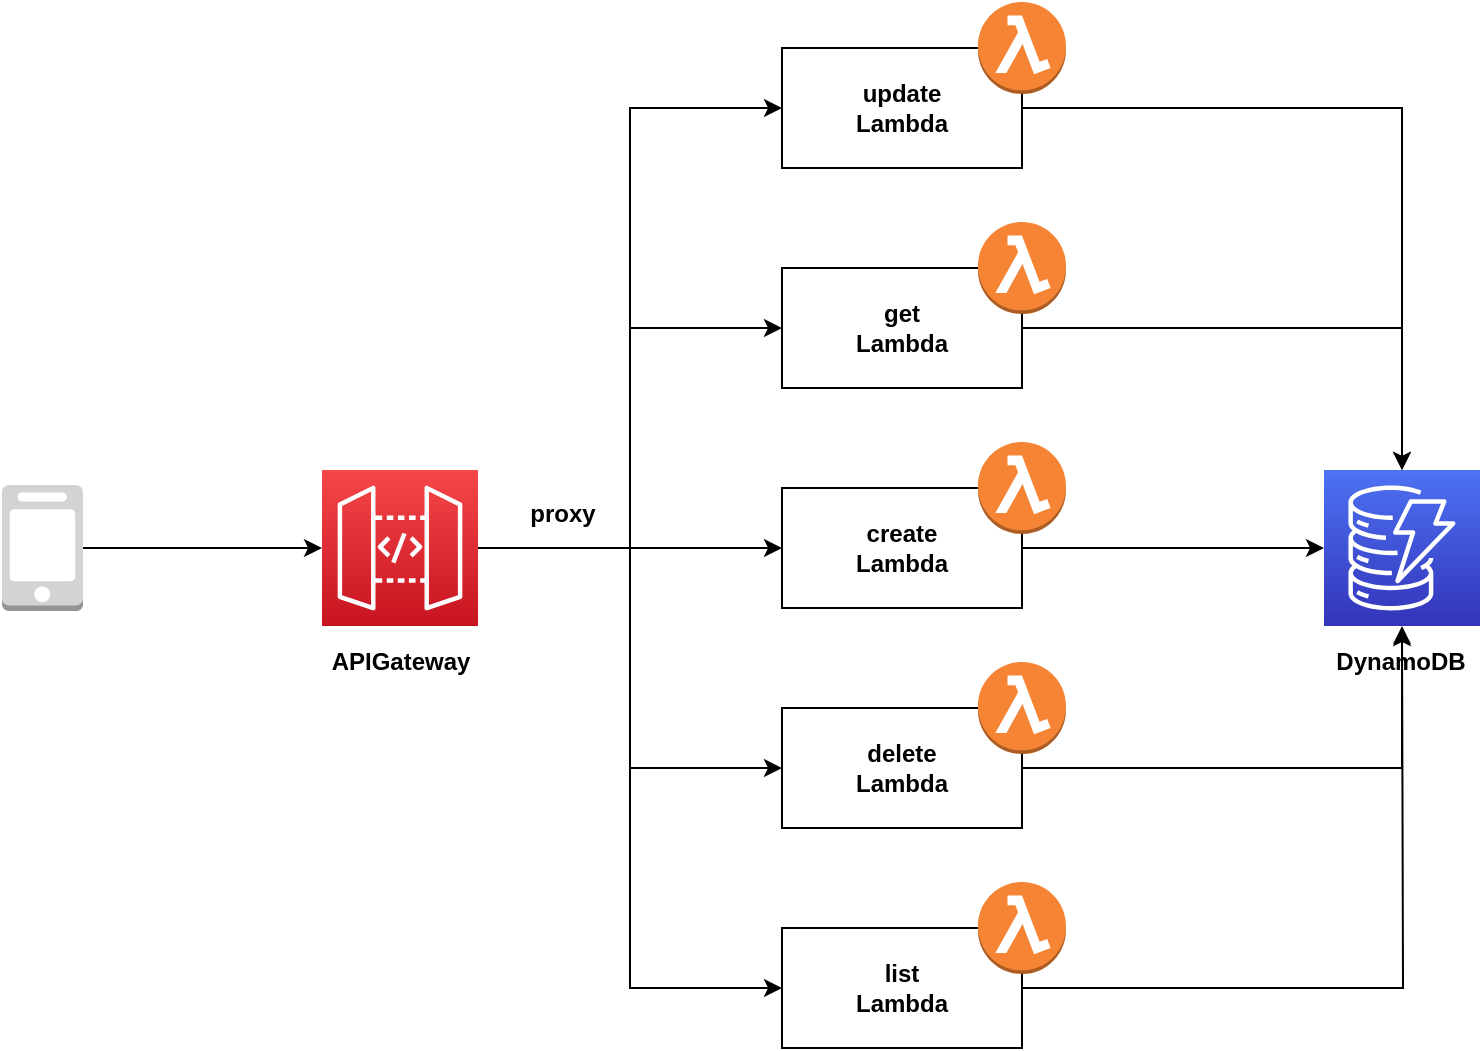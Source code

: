 <mxfile version="12.3.9" type="github" pages="1">
  <diagram id="MpDLYx3QMa442t6xBY1V" name="ページ1">
    <mxGraphModel dx="857" dy="877" grid="1" gridSize="10" guides="1" tooltips="1" connect="1" arrows="1" fold="1" page="1" pageScale="1" pageWidth="1169" pageHeight="827" math="0" shadow="0">
      <root>
        <mxCell id="0"/>
        <mxCell id="1" parent="0"/>
        <mxCell id="xG6S7riabnA1kvx6316K-26" style="edgeStyle=orthogonalEdgeStyle;rounded=0;orthogonalLoop=1;jettySize=auto;html=1;exitX=1;exitY=0.5;exitDx=0;exitDy=0;fontStyle=1" edge="1" parent="1" source="xG6S7riabnA1kvx6316K-2" target="xG6S7riabnA1kvx6316K-16">
          <mxGeometry relative="1" as="geometry"/>
        </mxCell>
        <mxCell id="xG6S7riabnA1kvx6316K-2" value="create&lt;br&gt;Lambda" style="rounded=0;whiteSpace=wrap;html=1;fontStyle=1" vertex="1" parent="1">
          <mxGeometry x="500" y="370" width="120" height="60" as="geometry"/>
        </mxCell>
        <mxCell id="xG6S7riabnA1kvx6316K-29" style="edgeStyle=orthogonalEdgeStyle;rounded=0;orthogonalLoop=1;jettySize=auto;html=1;exitX=1;exitY=0.5;exitDx=0;exitDy=0;fontStyle=1" edge="1" parent="1" source="xG6S7riabnA1kvx6316K-3" target="xG6S7riabnA1kvx6316K-16">
          <mxGeometry relative="1" as="geometry"/>
        </mxCell>
        <mxCell id="xG6S7riabnA1kvx6316K-3" value="delete&lt;br&gt;Lambda" style="rounded=0;whiteSpace=wrap;html=1;fontStyle=1" vertex="1" parent="1">
          <mxGeometry x="500" y="480" width="120" height="60" as="geometry"/>
        </mxCell>
        <mxCell id="xG6S7riabnA1kvx6316K-30" style="edgeStyle=orthogonalEdgeStyle;rounded=0;orthogonalLoop=1;jettySize=auto;html=1;exitX=1;exitY=0.5;exitDx=0;exitDy=0;fontStyle=1" edge="1" parent="1" source="xG6S7riabnA1kvx6316K-4">
          <mxGeometry relative="1" as="geometry">
            <mxPoint x="810" y="440" as="targetPoint"/>
          </mxGeometry>
        </mxCell>
        <mxCell id="xG6S7riabnA1kvx6316K-4" value="list&lt;br&gt;Lambda" style="rounded=0;whiteSpace=wrap;html=1;fontStyle=1" vertex="1" parent="1">
          <mxGeometry x="500" y="590" width="120" height="60" as="geometry"/>
        </mxCell>
        <mxCell id="xG6S7riabnA1kvx6316K-28" style="edgeStyle=orthogonalEdgeStyle;rounded=0;orthogonalLoop=1;jettySize=auto;html=1;exitX=1;exitY=0.5;exitDx=0;exitDy=0;fontStyle=1" edge="1" parent="1" source="xG6S7riabnA1kvx6316K-5" target="xG6S7riabnA1kvx6316K-16">
          <mxGeometry relative="1" as="geometry"/>
        </mxCell>
        <mxCell id="xG6S7riabnA1kvx6316K-5" value="get&lt;br&gt;Lambda" style="rounded=0;whiteSpace=wrap;html=1;fontStyle=1" vertex="1" parent="1">
          <mxGeometry x="500" y="260" width="120" height="60" as="geometry"/>
        </mxCell>
        <mxCell id="xG6S7riabnA1kvx6316K-27" style="edgeStyle=orthogonalEdgeStyle;rounded=0;orthogonalLoop=1;jettySize=auto;html=1;exitX=1;exitY=0.5;exitDx=0;exitDy=0;fontStyle=1" edge="1" parent="1" source="xG6S7riabnA1kvx6316K-6" target="xG6S7riabnA1kvx6316K-16">
          <mxGeometry relative="1" as="geometry"/>
        </mxCell>
        <mxCell id="xG6S7riabnA1kvx6316K-6" value="update&lt;br&gt;Lambda" style="rounded=0;whiteSpace=wrap;html=1;fontStyle=1" vertex="1" parent="1">
          <mxGeometry x="500" y="150" width="120" height="60" as="geometry"/>
        </mxCell>
        <mxCell id="xG6S7riabnA1kvx6316K-9" value="" style="outlineConnect=0;dashed=0;verticalLabelPosition=bottom;verticalAlign=top;align=center;html=1;shape=mxgraph.aws3.lambda_function;fillColor=#F58534;gradientColor=none;aspect=fixed;fontStyle=1" vertex="1" parent="1">
          <mxGeometry x="598" y="127" width="44" height="46" as="geometry"/>
        </mxCell>
        <mxCell id="xG6S7riabnA1kvx6316K-11" value="" style="outlineConnect=0;dashed=0;verticalLabelPosition=bottom;verticalAlign=top;align=center;html=1;shape=mxgraph.aws3.lambda_function;fillColor=#F58534;gradientColor=none;aspect=fixed;fontStyle=1" vertex="1" parent="1">
          <mxGeometry x="598" y="237" width="44" height="46" as="geometry"/>
        </mxCell>
        <mxCell id="xG6S7riabnA1kvx6316K-12" value="" style="outlineConnect=0;dashed=0;verticalLabelPosition=bottom;verticalAlign=top;align=center;html=1;shape=mxgraph.aws3.lambda_function;fillColor=#F58534;gradientColor=none;aspect=fixed;fontStyle=1" vertex="1" parent="1">
          <mxGeometry x="598" y="347" width="44" height="46" as="geometry"/>
        </mxCell>
        <mxCell id="xG6S7riabnA1kvx6316K-13" value="" style="outlineConnect=0;dashed=0;verticalLabelPosition=bottom;verticalAlign=top;align=center;html=1;shape=mxgraph.aws3.lambda_function;fillColor=#F58534;gradientColor=none;aspect=fixed;fontStyle=1" vertex="1" parent="1">
          <mxGeometry x="598" y="457" width="44" height="46" as="geometry"/>
        </mxCell>
        <mxCell id="xG6S7riabnA1kvx6316K-14" value="" style="outlineConnect=0;dashed=0;verticalLabelPosition=bottom;verticalAlign=top;align=center;html=1;shape=mxgraph.aws3.lambda_function;fillColor=#F58534;gradientColor=none;aspect=fixed;fontStyle=1" vertex="1" parent="1">
          <mxGeometry x="598" y="567" width="44" height="46" as="geometry"/>
        </mxCell>
        <mxCell id="xG6S7riabnA1kvx6316K-16" value="" style="outlineConnect=0;fontColor=#232F3E;gradientColor=#4D72F3;gradientDirection=north;fillColor=#3334B9;strokeColor=#ffffff;dashed=0;verticalLabelPosition=bottom;verticalAlign=top;align=center;html=1;fontSize=12;fontStyle=1;aspect=fixed;shape=mxgraph.aws4.resourceIcon;resIcon=mxgraph.aws4.dynamodb;" vertex="1" parent="1">
          <mxGeometry x="771" y="361" width="78" height="78" as="geometry"/>
        </mxCell>
        <mxCell id="xG6S7riabnA1kvx6316K-20" style="edgeStyle=orthogonalEdgeStyle;rounded=0;orthogonalLoop=1;jettySize=auto;html=1;entryX=0;entryY=0.5;entryDx=0;entryDy=0;fontStyle=1" edge="1" parent="1" source="xG6S7riabnA1kvx6316K-17" target="xG6S7riabnA1kvx6316K-6">
          <mxGeometry relative="1" as="geometry"/>
        </mxCell>
        <mxCell id="xG6S7riabnA1kvx6316K-21" style="edgeStyle=orthogonalEdgeStyle;rounded=0;orthogonalLoop=1;jettySize=auto;html=1;entryX=0;entryY=0.5;entryDx=0;entryDy=0;fontStyle=1" edge="1" parent="1" source="xG6S7riabnA1kvx6316K-17" target="xG6S7riabnA1kvx6316K-5">
          <mxGeometry relative="1" as="geometry"/>
        </mxCell>
        <mxCell id="xG6S7riabnA1kvx6316K-22" style="edgeStyle=orthogonalEdgeStyle;rounded=0;orthogonalLoop=1;jettySize=auto;html=1;entryX=0;entryY=0.5;entryDx=0;entryDy=0;fontStyle=1" edge="1" parent="1" source="xG6S7riabnA1kvx6316K-17" target="xG6S7riabnA1kvx6316K-2">
          <mxGeometry relative="1" as="geometry"/>
        </mxCell>
        <mxCell id="xG6S7riabnA1kvx6316K-23" style="edgeStyle=orthogonalEdgeStyle;rounded=0;orthogonalLoop=1;jettySize=auto;html=1;entryX=0;entryY=0.5;entryDx=0;entryDy=0;fontStyle=1" edge="1" parent="1" source="xG6S7riabnA1kvx6316K-17" target="xG6S7riabnA1kvx6316K-3">
          <mxGeometry relative="1" as="geometry"/>
        </mxCell>
        <mxCell id="xG6S7riabnA1kvx6316K-24" style="edgeStyle=orthogonalEdgeStyle;rounded=0;orthogonalLoop=1;jettySize=auto;html=1;entryX=0;entryY=0.5;entryDx=0;entryDy=0;fontStyle=1" edge="1" parent="1" source="xG6S7riabnA1kvx6316K-17" target="xG6S7riabnA1kvx6316K-4">
          <mxGeometry relative="1" as="geometry"/>
        </mxCell>
        <mxCell id="xG6S7riabnA1kvx6316K-17" value="" style="outlineConnect=0;fontColor=#232F3E;gradientColor=#F54749;gradientDirection=north;fillColor=#C7131F;strokeColor=#ffffff;dashed=0;verticalLabelPosition=bottom;verticalAlign=top;align=center;html=1;fontSize=12;fontStyle=1;aspect=fixed;shape=mxgraph.aws4.resourceIcon;resIcon=mxgraph.aws4.api_gateway;" vertex="1" parent="1">
          <mxGeometry x="270" y="361" width="78" height="78" as="geometry"/>
        </mxCell>
        <mxCell id="xG6S7riabnA1kvx6316K-18" value="APIGateway" style="text;html=1;align=center;verticalAlign=middle;resizable=0;points=[];;autosize=1;fontStyle=1" vertex="1" parent="1">
          <mxGeometry x="269" y="447" width="80" height="20" as="geometry"/>
        </mxCell>
        <mxCell id="xG6S7riabnA1kvx6316K-19" value="DynamoDB" style="text;html=1;align=center;verticalAlign=middle;resizable=0;points=[];;autosize=1;fontStyle=1" vertex="1" parent="1">
          <mxGeometry x="769" y="447" width="80" height="20" as="geometry"/>
        </mxCell>
        <mxCell id="xG6S7riabnA1kvx6316K-31" value="proxy" style="text;html=1;align=center;verticalAlign=middle;resizable=0;points=[];;autosize=1;fontStyle=1" vertex="1" parent="1">
          <mxGeometry x="365" y="373" width="50" height="20" as="geometry"/>
        </mxCell>
        <mxCell id="xG6S7riabnA1kvx6316K-33" style="edgeStyle=orthogonalEdgeStyle;rounded=0;orthogonalLoop=1;jettySize=auto;html=1;" edge="1" parent="1" source="xG6S7riabnA1kvx6316K-32" target="xG6S7riabnA1kvx6316K-17">
          <mxGeometry relative="1" as="geometry"/>
        </mxCell>
        <mxCell id="xG6S7riabnA1kvx6316K-32" value="" style="outlineConnect=0;dashed=0;verticalLabelPosition=bottom;verticalAlign=top;align=center;html=1;shape=mxgraph.aws3.mobile_client;fillColor=#D2D3D3;gradientColor=none;" vertex="1" parent="1">
          <mxGeometry x="110" y="368.5" width="40.5" height="63" as="geometry"/>
        </mxCell>
      </root>
    </mxGraphModel>
  </diagram>
</mxfile>
